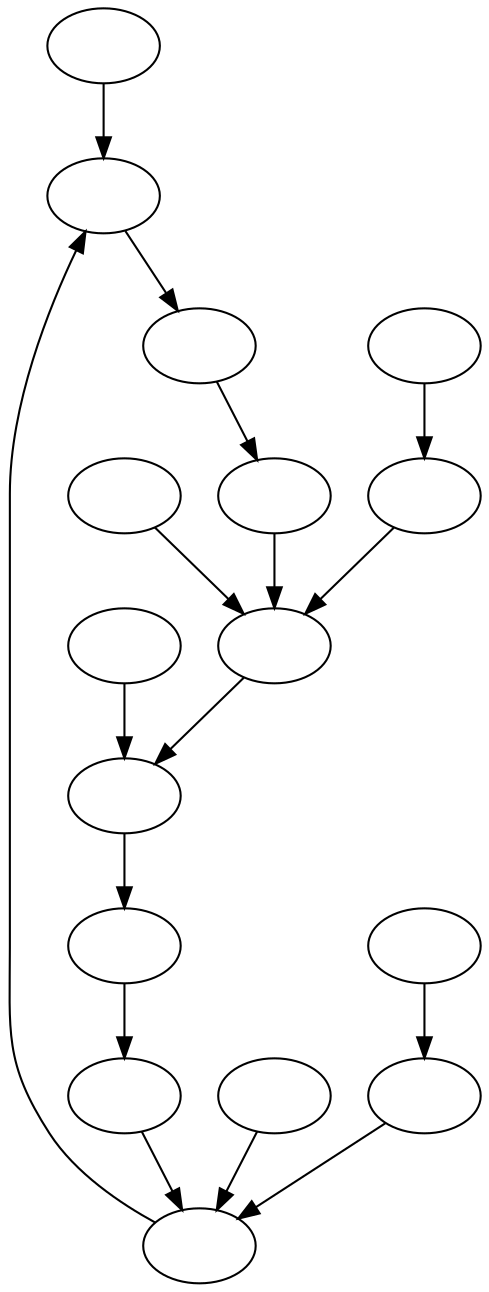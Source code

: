 digraph{
0 [label="", image="step1.png"];
1 [label="", image="step2.png"];
2 [label="", image="step3.png"];
3 [label="", image="step4.png"];
4 [label="", image="step5.png"];
5 [label="", image="step6.png"];
6 [label="", image="step7.png"];
7 [label="", image="step8.png"];
8 [label="", image="step9.png"];
9 [label="", image="step10.png"];
10 [label="", image="step11.png"];
11 [label="", image="step12.png"];
12 [label="", image="step13.png"];
13 [label="", image="step14.png"];
14 [label="", image="step15.png"];
15 [label="", image="step16.png"];
0  ->  1 ;
1  ->  2 ;
2  ->  3 ;
3  ->  7 ;
4  ->  8 ;
5  ->  4 ;
6  ->  7 ;
7  ->  4 ;
8  ->  12 ;
9  ->  13 ;
10  ->  11 ;
11  ->  7 ;
12  ->  13 ;
13  ->  1 ;
14  ->  13 ;
15  ->  14 ;
}
